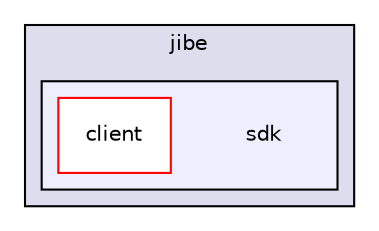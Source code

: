 digraph "/Users/marco/UnityProjects/Android/Jibe/git/unity-plugin/jibe-android-wrapper/src/jibe/sdk" {
  compound=true
  node [ fontsize="10", fontname="Helvetica"];
  edge [ labelfontsize="10", labelfontname="Helvetica"];
  subgraph clusterdir_719f803e06cc9c6cfbc6cf48160b3383 {
    graph [ bgcolor="#ddddee", pencolor="black", label="jibe" fontname="Helvetica", fontsize="10", URL="dir_719f803e06cc9c6cfbc6cf48160b3383.html"]
  subgraph clusterdir_d3fb300f463a9f69a33d16452954409a {
    graph [ bgcolor="#eeeeff", pencolor="black", label="" URL="dir_d3fb300f463a9f69a33d16452954409a.html"];
    dir_d3fb300f463a9f69a33d16452954409a [shape=plaintext label="sdk"];
    dir_0844695f64d97bd354f274abda4957e9 [shape=box label="client" color="red" fillcolor="white" style="filled" URL="dir_0844695f64d97bd354f274abda4957e9.html"];
  }
  }
}
